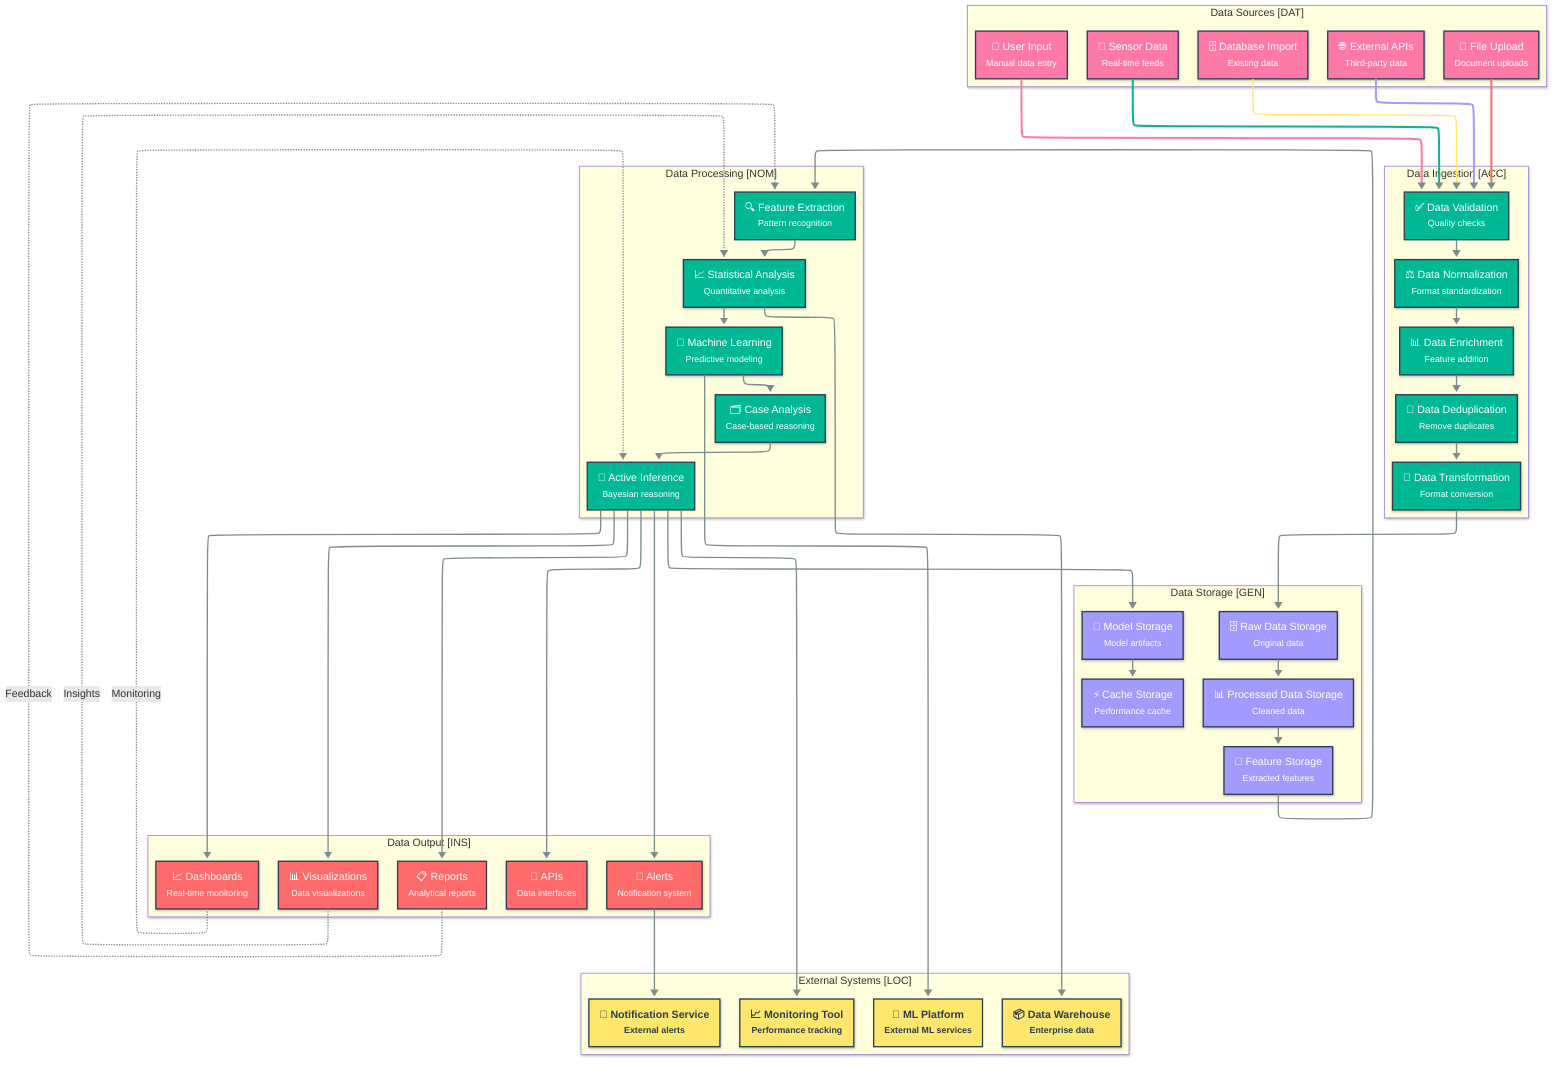 ---
config:
  look: neo
  theme: cerebrum
  layout: elk
---

flowchart TD
    %% Style definitions
    classDef data fill:#FD79A8,stroke:#2C3E50,stroke-width:2px,color:#FFFFFF,font-weight:500
    classDef process fill:#00B894,stroke:#2C3E50,stroke-width:2px,color:#FFFFFF,font-weight:500
    classDef storage fill:#A29BFE,stroke:#2C3E50,stroke-width:2px,color:#FFFFFF,font-weight:500
    classDef output fill:#FF6B6B,stroke:#2C3E50,stroke-width:2px,color:#FFFFFF,font-weight:500
    classDef external fill:#FFE66D,stroke:#2C3E50,stroke-width:2px,color:#2C3E50,font-weight:600
    
    %% Data sources [DAT]
    subgraph "Data Sources [DAT]"
        direction LR
        UserInput["👤 User Input<br/><small>Manual data entry</small>"]:::data
        SensorData["📡 Sensor Data<br/><small>Real-time feeds</small>"]:::data
        ExternalAPI["🌐 External APIs<br/><small>Third-party data</small>"]:::data
        FileUpload["📁 File Upload<br/><small>Document uploads</small>"]:::data
        DatabaseImport["🗄️ Database Import<br/><small>Existing data</small>"]:::data
    end
    
    %% Data ingestion [ACC]
    subgraph "Data Ingestion [ACC]"
        direction TB
        Validation["✅ Data Validation<br/><small>Quality checks</small>"]:::process
        Normalization["⚖️ Data Normalization<br/><small>Format standardization</small>"]:::process
        Enrichment["📊 Data Enrichment<br/><small>Feature addition</small>"]:::process
        Deduplication["🔄 Data Deduplication<br/><small>Remove duplicates</small>"]:::process
        Transformation["🔄 Data Transformation<br/><small>Format conversion</small>"]:::process
    end
    
    %% Data storage [GEN]
    subgraph "Data Storage [GEN]"
        direction LR
        RawStorage["🗄️ Raw Data Storage<br/><small>Original data</small>"]:::storage
        ProcessedStorage["📊 Processed Data Storage<br/><small>Cleaned data</small>"]:::storage
        FeatureStorage["🔧 Feature Storage<br/><small>Extracted features</small>"]:::storage
        ModelStorage["🧠 Model Storage<br/><small>Model artifacts</small>"]:::storage
        CacheStorage["⚡ Cache Storage<br/><small>Performance cache</small>"]:::storage
    end
    
    %% Data processing [NOM]
    subgraph "Data Processing [NOM]"
        direction TB
        FeatureExtraction["🔍 Feature Extraction<br/><small>Pattern recognition</small>"]:::process
        StatisticalAnalysis["📈 Statistical Analysis<br/><small>Quantitative analysis</small>"]:::process
        MachineLearning["🤖 Machine Learning<br/><small>Predictive modeling</small>"]:::process
        CaseAnalysis["🗂️ Case Analysis<br/><small>Case-based reasoning</small>"]:::process
        ActiveInference["🎯 Active Inference<br/><small>Bayesian reasoning</small>"]:::process
    end
    
    %% Data output [INS]
    subgraph "Data Output [INS]"
        direction LR
        Reports["📋 Reports<br/><small>Analytical reports</small>"]:::output
        Visualizations["📊 Visualizations<br/><small>Data visualizations</small>"]:::output
        APIs["🔌 APIs<br/><small>Data interfaces</small>"]:::output
        Alerts["🚨 Alerts<br/><small>Notification system</small>"]:::output
        Dashboards["📈 Dashboards<br/><small>Real-time monitoring</small>"]:::output
    end
    
    %% External systems [LOC]
    subgraph "External Systems [LOC]"
        direction TB
        MLPlatform["🤖 ML Platform<br/><small>External ML services</small>"]:::external
        DataWarehouse["📦 Data Warehouse<br/><small>Enterprise data</small>"]:::external
        MonitoringTool["📈 Monitoring Tool<br/><small>Performance tracking</small>"]:::external
        NotificationService["🔔 Notification Service<br/><small>External alerts</small>"]:::external
    end
    
    %% Data flow connections
    UserInput --> Validation
    SensorData --> Validation
    ExternalAPI --> Validation
    FileUpload --> Validation
    DatabaseImport --> Validation
    
    Validation --> Normalization
    Normalization --> Enrichment
    Enrichment --> Deduplication
    Deduplication --> Transformation
    
    Transformation --> RawStorage
    RawStorage --> ProcessedStorage
    ProcessedStorage --> FeatureStorage
    
    FeatureStorage --> FeatureExtraction
    FeatureExtraction --> StatisticalAnalysis
    StatisticalAnalysis --> MachineLearning
    MachineLearning --> CaseAnalysis
    CaseAnalysis --> ActiveInference
    
    ActiveInference --> ModelStorage
    ModelStorage --> CacheStorage
    
    ActiveInference --> Reports
    ActiveInference --> Visualizations
    ActiveInference --> APIs
    ActiveInference --> Alerts
    ActiveInference --> Dashboards
    
    %% External connections
    MachineLearning --> MLPlatform
    StatisticalAnalysis --> DataWarehouse
    ActiveInference --> MonitoringTool
    Alerts --> NotificationService
    
    %% Feedback loops
    Reports -.->|"Feedback"| FeatureExtraction
    Visualizations -.->|"Insights"| StatisticalAnalysis
    Dashboards -.->|"Monitoring"| ActiveInference
    
    %% Interactive elements
    click UserInput "docs/data-sources/user-input.md" "View user input documentation"
    click Validation "src/data/validation.py" "View validation logic"
    click FeatureExtraction "src/processing/feature_extraction.py" "View feature extraction"
    click ActiveInference "src/core/active_inference.py" "View active inference"
    click Reports "docs/reports/" "View report templates"
    click MLPlatform "docs/integrations/ml-platform.md" "View ML platform integration"
    
    %% Enhanced styling
    linkStyle default stroke:#7F8C8D,stroke-width:2px
    linkStyle 0 stroke:#FD79A8,stroke-width:3px
    linkStyle 1 stroke:#00B894,stroke-width:3px
    linkStyle 2 stroke:#A29BFE,stroke-width:3px
    linkStyle 3 stroke:#FF6B6B,stroke-width:3px
    linkStyle 4 stroke:#FFE66D,stroke-width:2px